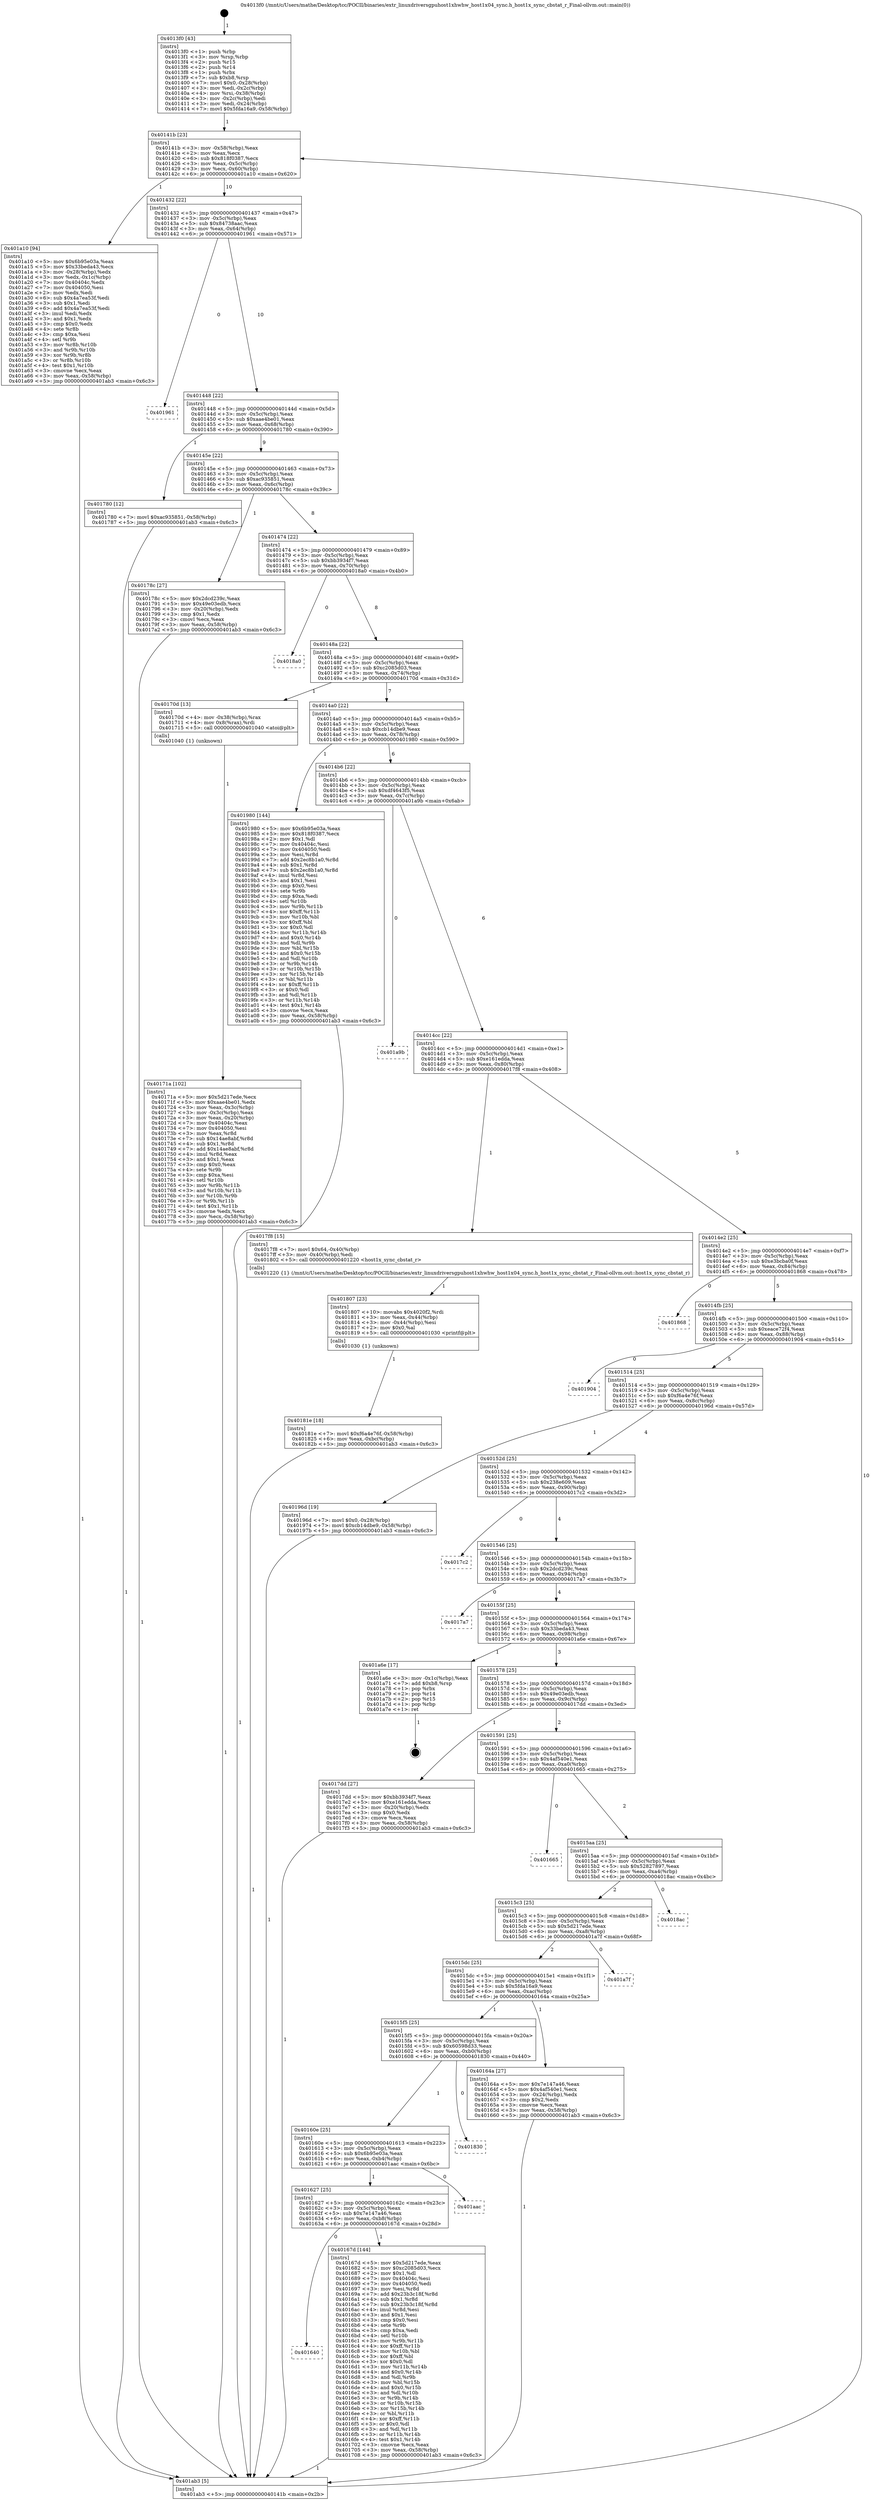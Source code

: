digraph "0x4013f0" {
  label = "0x4013f0 (/mnt/c/Users/mathe/Desktop/tcc/POCII/binaries/extr_linuxdriversgpuhost1xhwhw_host1x04_sync.h_host1x_sync_cbstat_r_Final-ollvm.out::main(0))"
  labelloc = "t"
  node[shape=record]

  Entry [label="",width=0.3,height=0.3,shape=circle,fillcolor=black,style=filled]
  "0x40141b" [label="{
     0x40141b [23]\l
     | [instrs]\l
     &nbsp;&nbsp;0x40141b \<+3\>: mov -0x58(%rbp),%eax\l
     &nbsp;&nbsp;0x40141e \<+2\>: mov %eax,%ecx\l
     &nbsp;&nbsp;0x401420 \<+6\>: sub $0x818f0387,%ecx\l
     &nbsp;&nbsp;0x401426 \<+3\>: mov %eax,-0x5c(%rbp)\l
     &nbsp;&nbsp;0x401429 \<+3\>: mov %ecx,-0x60(%rbp)\l
     &nbsp;&nbsp;0x40142c \<+6\>: je 0000000000401a10 \<main+0x620\>\l
  }"]
  "0x401a10" [label="{
     0x401a10 [94]\l
     | [instrs]\l
     &nbsp;&nbsp;0x401a10 \<+5\>: mov $0x6b95e03a,%eax\l
     &nbsp;&nbsp;0x401a15 \<+5\>: mov $0x33beda43,%ecx\l
     &nbsp;&nbsp;0x401a1a \<+3\>: mov -0x28(%rbp),%edx\l
     &nbsp;&nbsp;0x401a1d \<+3\>: mov %edx,-0x1c(%rbp)\l
     &nbsp;&nbsp;0x401a20 \<+7\>: mov 0x40404c,%edx\l
     &nbsp;&nbsp;0x401a27 \<+7\>: mov 0x404050,%esi\l
     &nbsp;&nbsp;0x401a2e \<+2\>: mov %edx,%edi\l
     &nbsp;&nbsp;0x401a30 \<+6\>: sub $0x4a7ea53f,%edi\l
     &nbsp;&nbsp;0x401a36 \<+3\>: sub $0x1,%edi\l
     &nbsp;&nbsp;0x401a39 \<+6\>: add $0x4a7ea53f,%edi\l
     &nbsp;&nbsp;0x401a3f \<+3\>: imul %edi,%edx\l
     &nbsp;&nbsp;0x401a42 \<+3\>: and $0x1,%edx\l
     &nbsp;&nbsp;0x401a45 \<+3\>: cmp $0x0,%edx\l
     &nbsp;&nbsp;0x401a48 \<+4\>: sete %r8b\l
     &nbsp;&nbsp;0x401a4c \<+3\>: cmp $0xa,%esi\l
     &nbsp;&nbsp;0x401a4f \<+4\>: setl %r9b\l
     &nbsp;&nbsp;0x401a53 \<+3\>: mov %r8b,%r10b\l
     &nbsp;&nbsp;0x401a56 \<+3\>: and %r9b,%r10b\l
     &nbsp;&nbsp;0x401a59 \<+3\>: xor %r9b,%r8b\l
     &nbsp;&nbsp;0x401a5c \<+3\>: or %r8b,%r10b\l
     &nbsp;&nbsp;0x401a5f \<+4\>: test $0x1,%r10b\l
     &nbsp;&nbsp;0x401a63 \<+3\>: cmovne %ecx,%eax\l
     &nbsp;&nbsp;0x401a66 \<+3\>: mov %eax,-0x58(%rbp)\l
     &nbsp;&nbsp;0x401a69 \<+5\>: jmp 0000000000401ab3 \<main+0x6c3\>\l
  }"]
  "0x401432" [label="{
     0x401432 [22]\l
     | [instrs]\l
     &nbsp;&nbsp;0x401432 \<+5\>: jmp 0000000000401437 \<main+0x47\>\l
     &nbsp;&nbsp;0x401437 \<+3\>: mov -0x5c(%rbp),%eax\l
     &nbsp;&nbsp;0x40143a \<+5\>: sub $0x84738aac,%eax\l
     &nbsp;&nbsp;0x40143f \<+3\>: mov %eax,-0x64(%rbp)\l
     &nbsp;&nbsp;0x401442 \<+6\>: je 0000000000401961 \<main+0x571\>\l
  }"]
  Exit [label="",width=0.3,height=0.3,shape=circle,fillcolor=black,style=filled,peripheries=2]
  "0x401961" [label="{
     0x401961\l
  }", style=dashed]
  "0x401448" [label="{
     0x401448 [22]\l
     | [instrs]\l
     &nbsp;&nbsp;0x401448 \<+5\>: jmp 000000000040144d \<main+0x5d\>\l
     &nbsp;&nbsp;0x40144d \<+3\>: mov -0x5c(%rbp),%eax\l
     &nbsp;&nbsp;0x401450 \<+5\>: sub $0xaae4be01,%eax\l
     &nbsp;&nbsp;0x401455 \<+3\>: mov %eax,-0x68(%rbp)\l
     &nbsp;&nbsp;0x401458 \<+6\>: je 0000000000401780 \<main+0x390\>\l
  }"]
  "0x40181e" [label="{
     0x40181e [18]\l
     | [instrs]\l
     &nbsp;&nbsp;0x40181e \<+7\>: movl $0xf6a4e76f,-0x58(%rbp)\l
     &nbsp;&nbsp;0x401825 \<+6\>: mov %eax,-0xbc(%rbp)\l
     &nbsp;&nbsp;0x40182b \<+5\>: jmp 0000000000401ab3 \<main+0x6c3\>\l
  }"]
  "0x401780" [label="{
     0x401780 [12]\l
     | [instrs]\l
     &nbsp;&nbsp;0x401780 \<+7\>: movl $0xac935851,-0x58(%rbp)\l
     &nbsp;&nbsp;0x401787 \<+5\>: jmp 0000000000401ab3 \<main+0x6c3\>\l
  }"]
  "0x40145e" [label="{
     0x40145e [22]\l
     | [instrs]\l
     &nbsp;&nbsp;0x40145e \<+5\>: jmp 0000000000401463 \<main+0x73\>\l
     &nbsp;&nbsp;0x401463 \<+3\>: mov -0x5c(%rbp),%eax\l
     &nbsp;&nbsp;0x401466 \<+5\>: sub $0xac935851,%eax\l
     &nbsp;&nbsp;0x40146b \<+3\>: mov %eax,-0x6c(%rbp)\l
     &nbsp;&nbsp;0x40146e \<+6\>: je 000000000040178c \<main+0x39c\>\l
  }"]
  "0x401807" [label="{
     0x401807 [23]\l
     | [instrs]\l
     &nbsp;&nbsp;0x401807 \<+10\>: movabs $0x4020f2,%rdi\l
     &nbsp;&nbsp;0x401811 \<+3\>: mov %eax,-0x44(%rbp)\l
     &nbsp;&nbsp;0x401814 \<+3\>: mov -0x44(%rbp),%esi\l
     &nbsp;&nbsp;0x401817 \<+2\>: mov $0x0,%al\l
     &nbsp;&nbsp;0x401819 \<+5\>: call 0000000000401030 \<printf@plt\>\l
     | [calls]\l
     &nbsp;&nbsp;0x401030 \{1\} (unknown)\l
  }"]
  "0x40178c" [label="{
     0x40178c [27]\l
     | [instrs]\l
     &nbsp;&nbsp;0x40178c \<+5\>: mov $0x2dcd239c,%eax\l
     &nbsp;&nbsp;0x401791 \<+5\>: mov $0x49e03edb,%ecx\l
     &nbsp;&nbsp;0x401796 \<+3\>: mov -0x20(%rbp),%edx\l
     &nbsp;&nbsp;0x401799 \<+3\>: cmp $0x1,%edx\l
     &nbsp;&nbsp;0x40179c \<+3\>: cmovl %ecx,%eax\l
     &nbsp;&nbsp;0x40179f \<+3\>: mov %eax,-0x58(%rbp)\l
     &nbsp;&nbsp;0x4017a2 \<+5\>: jmp 0000000000401ab3 \<main+0x6c3\>\l
  }"]
  "0x401474" [label="{
     0x401474 [22]\l
     | [instrs]\l
     &nbsp;&nbsp;0x401474 \<+5\>: jmp 0000000000401479 \<main+0x89\>\l
     &nbsp;&nbsp;0x401479 \<+3\>: mov -0x5c(%rbp),%eax\l
     &nbsp;&nbsp;0x40147c \<+5\>: sub $0xbb3934f7,%eax\l
     &nbsp;&nbsp;0x401481 \<+3\>: mov %eax,-0x70(%rbp)\l
     &nbsp;&nbsp;0x401484 \<+6\>: je 00000000004018a0 \<main+0x4b0\>\l
  }"]
  "0x40171a" [label="{
     0x40171a [102]\l
     | [instrs]\l
     &nbsp;&nbsp;0x40171a \<+5\>: mov $0x5d217ede,%ecx\l
     &nbsp;&nbsp;0x40171f \<+5\>: mov $0xaae4be01,%edx\l
     &nbsp;&nbsp;0x401724 \<+3\>: mov %eax,-0x3c(%rbp)\l
     &nbsp;&nbsp;0x401727 \<+3\>: mov -0x3c(%rbp),%eax\l
     &nbsp;&nbsp;0x40172a \<+3\>: mov %eax,-0x20(%rbp)\l
     &nbsp;&nbsp;0x40172d \<+7\>: mov 0x40404c,%eax\l
     &nbsp;&nbsp;0x401734 \<+7\>: mov 0x404050,%esi\l
     &nbsp;&nbsp;0x40173b \<+3\>: mov %eax,%r8d\l
     &nbsp;&nbsp;0x40173e \<+7\>: sub $0x14ae8abf,%r8d\l
     &nbsp;&nbsp;0x401745 \<+4\>: sub $0x1,%r8d\l
     &nbsp;&nbsp;0x401749 \<+7\>: add $0x14ae8abf,%r8d\l
     &nbsp;&nbsp;0x401750 \<+4\>: imul %r8d,%eax\l
     &nbsp;&nbsp;0x401754 \<+3\>: and $0x1,%eax\l
     &nbsp;&nbsp;0x401757 \<+3\>: cmp $0x0,%eax\l
     &nbsp;&nbsp;0x40175a \<+4\>: sete %r9b\l
     &nbsp;&nbsp;0x40175e \<+3\>: cmp $0xa,%esi\l
     &nbsp;&nbsp;0x401761 \<+4\>: setl %r10b\l
     &nbsp;&nbsp;0x401765 \<+3\>: mov %r9b,%r11b\l
     &nbsp;&nbsp;0x401768 \<+3\>: and %r10b,%r11b\l
     &nbsp;&nbsp;0x40176b \<+3\>: xor %r10b,%r9b\l
     &nbsp;&nbsp;0x40176e \<+3\>: or %r9b,%r11b\l
     &nbsp;&nbsp;0x401771 \<+4\>: test $0x1,%r11b\l
     &nbsp;&nbsp;0x401775 \<+3\>: cmovne %edx,%ecx\l
     &nbsp;&nbsp;0x401778 \<+3\>: mov %ecx,-0x58(%rbp)\l
     &nbsp;&nbsp;0x40177b \<+5\>: jmp 0000000000401ab3 \<main+0x6c3\>\l
  }"]
  "0x4018a0" [label="{
     0x4018a0\l
  }", style=dashed]
  "0x40148a" [label="{
     0x40148a [22]\l
     | [instrs]\l
     &nbsp;&nbsp;0x40148a \<+5\>: jmp 000000000040148f \<main+0x9f\>\l
     &nbsp;&nbsp;0x40148f \<+3\>: mov -0x5c(%rbp),%eax\l
     &nbsp;&nbsp;0x401492 \<+5\>: sub $0xc2085d03,%eax\l
     &nbsp;&nbsp;0x401497 \<+3\>: mov %eax,-0x74(%rbp)\l
     &nbsp;&nbsp;0x40149a \<+6\>: je 000000000040170d \<main+0x31d\>\l
  }"]
  "0x401640" [label="{
     0x401640\l
  }", style=dashed]
  "0x40170d" [label="{
     0x40170d [13]\l
     | [instrs]\l
     &nbsp;&nbsp;0x40170d \<+4\>: mov -0x38(%rbp),%rax\l
     &nbsp;&nbsp;0x401711 \<+4\>: mov 0x8(%rax),%rdi\l
     &nbsp;&nbsp;0x401715 \<+5\>: call 0000000000401040 \<atoi@plt\>\l
     | [calls]\l
     &nbsp;&nbsp;0x401040 \{1\} (unknown)\l
  }"]
  "0x4014a0" [label="{
     0x4014a0 [22]\l
     | [instrs]\l
     &nbsp;&nbsp;0x4014a0 \<+5\>: jmp 00000000004014a5 \<main+0xb5\>\l
     &nbsp;&nbsp;0x4014a5 \<+3\>: mov -0x5c(%rbp),%eax\l
     &nbsp;&nbsp;0x4014a8 \<+5\>: sub $0xcb14dbe9,%eax\l
     &nbsp;&nbsp;0x4014ad \<+3\>: mov %eax,-0x78(%rbp)\l
     &nbsp;&nbsp;0x4014b0 \<+6\>: je 0000000000401980 \<main+0x590\>\l
  }"]
  "0x40167d" [label="{
     0x40167d [144]\l
     | [instrs]\l
     &nbsp;&nbsp;0x40167d \<+5\>: mov $0x5d217ede,%eax\l
     &nbsp;&nbsp;0x401682 \<+5\>: mov $0xc2085d03,%ecx\l
     &nbsp;&nbsp;0x401687 \<+2\>: mov $0x1,%dl\l
     &nbsp;&nbsp;0x401689 \<+7\>: mov 0x40404c,%esi\l
     &nbsp;&nbsp;0x401690 \<+7\>: mov 0x404050,%edi\l
     &nbsp;&nbsp;0x401697 \<+3\>: mov %esi,%r8d\l
     &nbsp;&nbsp;0x40169a \<+7\>: add $0x23b3c18f,%r8d\l
     &nbsp;&nbsp;0x4016a1 \<+4\>: sub $0x1,%r8d\l
     &nbsp;&nbsp;0x4016a5 \<+7\>: sub $0x23b3c18f,%r8d\l
     &nbsp;&nbsp;0x4016ac \<+4\>: imul %r8d,%esi\l
     &nbsp;&nbsp;0x4016b0 \<+3\>: and $0x1,%esi\l
     &nbsp;&nbsp;0x4016b3 \<+3\>: cmp $0x0,%esi\l
     &nbsp;&nbsp;0x4016b6 \<+4\>: sete %r9b\l
     &nbsp;&nbsp;0x4016ba \<+3\>: cmp $0xa,%edi\l
     &nbsp;&nbsp;0x4016bd \<+4\>: setl %r10b\l
     &nbsp;&nbsp;0x4016c1 \<+3\>: mov %r9b,%r11b\l
     &nbsp;&nbsp;0x4016c4 \<+4\>: xor $0xff,%r11b\l
     &nbsp;&nbsp;0x4016c8 \<+3\>: mov %r10b,%bl\l
     &nbsp;&nbsp;0x4016cb \<+3\>: xor $0xff,%bl\l
     &nbsp;&nbsp;0x4016ce \<+3\>: xor $0x0,%dl\l
     &nbsp;&nbsp;0x4016d1 \<+3\>: mov %r11b,%r14b\l
     &nbsp;&nbsp;0x4016d4 \<+4\>: and $0x0,%r14b\l
     &nbsp;&nbsp;0x4016d8 \<+3\>: and %dl,%r9b\l
     &nbsp;&nbsp;0x4016db \<+3\>: mov %bl,%r15b\l
     &nbsp;&nbsp;0x4016de \<+4\>: and $0x0,%r15b\l
     &nbsp;&nbsp;0x4016e2 \<+3\>: and %dl,%r10b\l
     &nbsp;&nbsp;0x4016e5 \<+3\>: or %r9b,%r14b\l
     &nbsp;&nbsp;0x4016e8 \<+3\>: or %r10b,%r15b\l
     &nbsp;&nbsp;0x4016eb \<+3\>: xor %r15b,%r14b\l
     &nbsp;&nbsp;0x4016ee \<+3\>: or %bl,%r11b\l
     &nbsp;&nbsp;0x4016f1 \<+4\>: xor $0xff,%r11b\l
     &nbsp;&nbsp;0x4016f5 \<+3\>: or $0x0,%dl\l
     &nbsp;&nbsp;0x4016f8 \<+3\>: and %dl,%r11b\l
     &nbsp;&nbsp;0x4016fb \<+3\>: or %r11b,%r14b\l
     &nbsp;&nbsp;0x4016fe \<+4\>: test $0x1,%r14b\l
     &nbsp;&nbsp;0x401702 \<+3\>: cmovne %ecx,%eax\l
     &nbsp;&nbsp;0x401705 \<+3\>: mov %eax,-0x58(%rbp)\l
     &nbsp;&nbsp;0x401708 \<+5\>: jmp 0000000000401ab3 \<main+0x6c3\>\l
  }"]
  "0x401980" [label="{
     0x401980 [144]\l
     | [instrs]\l
     &nbsp;&nbsp;0x401980 \<+5\>: mov $0x6b95e03a,%eax\l
     &nbsp;&nbsp;0x401985 \<+5\>: mov $0x818f0387,%ecx\l
     &nbsp;&nbsp;0x40198a \<+2\>: mov $0x1,%dl\l
     &nbsp;&nbsp;0x40198c \<+7\>: mov 0x40404c,%esi\l
     &nbsp;&nbsp;0x401993 \<+7\>: mov 0x404050,%edi\l
     &nbsp;&nbsp;0x40199a \<+3\>: mov %esi,%r8d\l
     &nbsp;&nbsp;0x40199d \<+7\>: add $0x2ec8b1a0,%r8d\l
     &nbsp;&nbsp;0x4019a4 \<+4\>: sub $0x1,%r8d\l
     &nbsp;&nbsp;0x4019a8 \<+7\>: sub $0x2ec8b1a0,%r8d\l
     &nbsp;&nbsp;0x4019af \<+4\>: imul %r8d,%esi\l
     &nbsp;&nbsp;0x4019b3 \<+3\>: and $0x1,%esi\l
     &nbsp;&nbsp;0x4019b6 \<+3\>: cmp $0x0,%esi\l
     &nbsp;&nbsp;0x4019b9 \<+4\>: sete %r9b\l
     &nbsp;&nbsp;0x4019bd \<+3\>: cmp $0xa,%edi\l
     &nbsp;&nbsp;0x4019c0 \<+4\>: setl %r10b\l
     &nbsp;&nbsp;0x4019c4 \<+3\>: mov %r9b,%r11b\l
     &nbsp;&nbsp;0x4019c7 \<+4\>: xor $0xff,%r11b\l
     &nbsp;&nbsp;0x4019cb \<+3\>: mov %r10b,%bl\l
     &nbsp;&nbsp;0x4019ce \<+3\>: xor $0xff,%bl\l
     &nbsp;&nbsp;0x4019d1 \<+3\>: xor $0x0,%dl\l
     &nbsp;&nbsp;0x4019d4 \<+3\>: mov %r11b,%r14b\l
     &nbsp;&nbsp;0x4019d7 \<+4\>: and $0x0,%r14b\l
     &nbsp;&nbsp;0x4019db \<+3\>: and %dl,%r9b\l
     &nbsp;&nbsp;0x4019de \<+3\>: mov %bl,%r15b\l
     &nbsp;&nbsp;0x4019e1 \<+4\>: and $0x0,%r15b\l
     &nbsp;&nbsp;0x4019e5 \<+3\>: and %dl,%r10b\l
     &nbsp;&nbsp;0x4019e8 \<+3\>: or %r9b,%r14b\l
     &nbsp;&nbsp;0x4019eb \<+3\>: or %r10b,%r15b\l
     &nbsp;&nbsp;0x4019ee \<+3\>: xor %r15b,%r14b\l
     &nbsp;&nbsp;0x4019f1 \<+3\>: or %bl,%r11b\l
     &nbsp;&nbsp;0x4019f4 \<+4\>: xor $0xff,%r11b\l
     &nbsp;&nbsp;0x4019f8 \<+3\>: or $0x0,%dl\l
     &nbsp;&nbsp;0x4019fb \<+3\>: and %dl,%r11b\l
     &nbsp;&nbsp;0x4019fe \<+3\>: or %r11b,%r14b\l
     &nbsp;&nbsp;0x401a01 \<+4\>: test $0x1,%r14b\l
     &nbsp;&nbsp;0x401a05 \<+3\>: cmovne %ecx,%eax\l
     &nbsp;&nbsp;0x401a08 \<+3\>: mov %eax,-0x58(%rbp)\l
     &nbsp;&nbsp;0x401a0b \<+5\>: jmp 0000000000401ab3 \<main+0x6c3\>\l
  }"]
  "0x4014b6" [label="{
     0x4014b6 [22]\l
     | [instrs]\l
     &nbsp;&nbsp;0x4014b6 \<+5\>: jmp 00000000004014bb \<main+0xcb\>\l
     &nbsp;&nbsp;0x4014bb \<+3\>: mov -0x5c(%rbp),%eax\l
     &nbsp;&nbsp;0x4014be \<+5\>: sub $0xdf4643f5,%eax\l
     &nbsp;&nbsp;0x4014c3 \<+3\>: mov %eax,-0x7c(%rbp)\l
     &nbsp;&nbsp;0x4014c6 \<+6\>: je 0000000000401a9b \<main+0x6ab\>\l
  }"]
  "0x401627" [label="{
     0x401627 [25]\l
     | [instrs]\l
     &nbsp;&nbsp;0x401627 \<+5\>: jmp 000000000040162c \<main+0x23c\>\l
     &nbsp;&nbsp;0x40162c \<+3\>: mov -0x5c(%rbp),%eax\l
     &nbsp;&nbsp;0x40162f \<+5\>: sub $0x7e147a46,%eax\l
     &nbsp;&nbsp;0x401634 \<+6\>: mov %eax,-0xb8(%rbp)\l
     &nbsp;&nbsp;0x40163a \<+6\>: je 000000000040167d \<main+0x28d\>\l
  }"]
  "0x401a9b" [label="{
     0x401a9b\l
  }", style=dashed]
  "0x4014cc" [label="{
     0x4014cc [22]\l
     | [instrs]\l
     &nbsp;&nbsp;0x4014cc \<+5\>: jmp 00000000004014d1 \<main+0xe1\>\l
     &nbsp;&nbsp;0x4014d1 \<+3\>: mov -0x5c(%rbp),%eax\l
     &nbsp;&nbsp;0x4014d4 \<+5\>: sub $0xe161edda,%eax\l
     &nbsp;&nbsp;0x4014d9 \<+3\>: mov %eax,-0x80(%rbp)\l
     &nbsp;&nbsp;0x4014dc \<+6\>: je 00000000004017f8 \<main+0x408\>\l
  }"]
  "0x401aac" [label="{
     0x401aac\l
  }", style=dashed]
  "0x4017f8" [label="{
     0x4017f8 [15]\l
     | [instrs]\l
     &nbsp;&nbsp;0x4017f8 \<+7\>: movl $0x64,-0x40(%rbp)\l
     &nbsp;&nbsp;0x4017ff \<+3\>: mov -0x40(%rbp),%edi\l
     &nbsp;&nbsp;0x401802 \<+5\>: call 0000000000401220 \<host1x_sync_cbstat_r\>\l
     | [calls]\l
     &nbsp;&nbsp;0x401220 \{1\} (/mnt/c/Users/mathe/Desktop/tcc/POCII/binaries/extr_linuxdriversgpuhost1xhwhw_host1x04_sync.h_host1x_sync_cbstat_r_Final-ollvm.out::host1x_sync_cbstat_r)\l
  }"]
  "0x4014e2" [label="{
     0x4014e2 [25]\l
     | [instrs]\l
     &nbsp;&nbsp;0x4014e2 \<+5\>: jmp 00000000004014e7 \<main+0xf7\>\l
     &nbsp;&nbsp;0x4014e7 \<+3\>: mov -0x5c(%rbp),%eax\l
     &nbsp;&nbsp;0x4014ea \<+5\>: sub $0xe3bcba0f,%eax\l
     &nbsp;&nbsp;0x4014ef \<+6\>: mov %eax,-0x84(%rbp)\l
     &nbsp;&nbsp;0x4014f5 \<+6\>: je 0000000000401868 \<main+0x478\>\l
  }"]
  "0x40160e" [label="{
     0x40160e [25]\l
     | [instrs]\l
     &nbsp;&nbsp;0x40160e \<+5\>: jmp 0000000000401613 \<main+0x223\>\l
     &nbsp;&nbsp;0x401613 \<+3\>: mov -0x5c(%rbp),%eax\l
     &nbsp;&nbsp;0x401616 \<+5\>: sub $0x6b95e03a,%eax\l
     &nbsp;&nbsp;0x40161b \<+6\>: mov %eax,-0xb4(%rbp)\l
     &nbsp;&nbsp;0x401621 \<+6\>: je 0000000000401aac \<main+0x6bc\>\l
  }"]
  "0x401868" [label="{
     0x401868\l
  }", style=dashed]
  "0x4014fb" [label="{
     0x4014fb [25]\l
     | [instrs]\l
     &nbsp;&nbsp;0x4014fb \<+5\>: jmp 0000000000401500 \<main+0x110\>\l
     &nbsp;&nbsp;0x401500 \<+3\>: mov -0x5c(%rbp),%eax\l
     &nbsp;&nbsp;0x401503 \<+5\>: sub $0xeace72f4,%eax\l
     &nbsp;&nbsp;0x401508 \<+6\>: mov %eax,-0x88(%rbp)\l
     &nbsp;&nbsp;0x40150e \<+6\>: je 0000000000401904 \<main+0x514\>\l
  }"]
  "0x401830" [label="{
     0x401830\l
  }", style=dashed]
  "0x401904" [label="{
     0x401904\l
  }", style=dashed]
  "0x401514" [label="{
     0x401514 [25]\l
     | [instrs]\l
     &nbsp;&nbsp;0x401514 \<+5\>: jmp 0000000000401519 \<main+0x129\>\l
     &nbsp;&nbsp;0x401519 \<+3\>: mov -0x5c(%rbp),%eax\l
     &nbsp;&nbsp;0x40151c \<+5\>: sub $0xf6a4e76f,%eax\l
     &nbsp;&nbsp;0x401521 \<+6\>: mov %eax,-0x8c(%rbp)\l
     &nbsp;&nbsp;0x401527 \<+6\>: je 000000000040196d \<main+0x57d\>\l
  }"]
  "0x4013f0" [label="{
     0x4013f0 [43]\l
     | [instrs]\l
     &nbsp;&nbsp;0x4013f0 \<+1\>: push %rbp\l
     &nbsp;&nbsp;0x4013f1 \<+3\>: mov %rsp,%rbp\l
     &nbsp;&nbsp;0x4013f4 \<+2\>: push %r15\l
     &nbsp;&nbsp;0x4013f6 \<+2\>: push %r14\l
     &nbsp;&nbsp;0x4013f8 \<+1\>: push %rbx\l
     &nbsp;&nbsp;0x4013f9 \<+7\>: sub $0xb8,%rsp\l
     &nbsp;&nbsp;0x401400 \<+7\>: movl $0x0,-0x28(%rbp)\l
     &nbsp;&nbsp;0x401407 \<+3\>: mov %edi,-0x2c(%rbp)\l
     &nbsp;&nbsp;0x40140a \<+4\>: mov %rsi,-0x38(%rbp)\l
     &nbsp;&nbsp;0x40140e \<+3\>: mov -0x2c(%rbp),%edi\l
     &nbsp;&nbsp;0x401411 \<+3\>: mov %edi,-0x24(%rbp)\l
     &nbsp;&nbsp;0x401414 \<+7\>: movl $0x5fda16a9,-0x58(%rbp)\l
  }"]
  "0x40196d" [label="{
     0x40196d [19]\l
     | [instrs]\l
     &nbsp;&nbsp;0x40196d \<+7\>: movl $0x0,-0x28(%rbp)\l
     &nbsp;&nbsp;0x401974 \<+7\>: movl $0xcb14dbe9,-0x58(%rbp)\l
     &nbsp;&nbsp;0x40197b \<+5\>: jmp 0000000000401ab3 \<main+0x6c3\>\l
  }"]
  "0x40152d" [label="{
     0x40152d [25]\l
     | [instrs]\l
     &nbsp;&nbsp;0x40152d \<+5\>: jmp 0000000000401532 \<main+0x142\>\l
     &nbsp;&nbsp;0x401532 \<+3\>: mov -0x5c(%rbp),%eax\l
     &nbsp;&nbsp;0x401535 \<+5\>: sub $0x238e609,%eax\l
     &nbsp;&nbsp;0x40153a \<+6\>: mov %eax,-0x90(%rbp)\l
     &nbsp;&nbsp;0x401540 \<+6\>: je 00000000004017c2 \<main+0x3d2\>\l
  }"]
  "0x401ab3" [label="{
     0x401ab3 [5]\l
     | [instrs]\l
     &nbsp;&nbsp;0x401ab3 \<+5\>: jmp 000000000040141b \<main+0x2b\>\l
  }"]
  "0x4017c2" [label="{
     0x4017c2\l
  }", style=dashed]
  "0x401546" [label="{
     0x401546 [25]\l
     | [instrs]\l
     &nbsp;&nbsp;0x401546 \<+5\>: jmp 000000000040154b \<main+0x15b\>\l
     &nbsp;&nbsp;0x40154b \<+3\>: mov -0x5c(%rbp),%eax\l
     &nbsp;&nbsp;0x40154e \<+5\>: sub $0x2dcd239c,%eax\l
     &nbsp;&nbsp;0x401553 \<+6\>: mov %eax,-0x94(%rbp)\l
     &nbsp;&nbsp;0x401559 \<+6\>: je 00000000004017a7 \<main+0x3b7\>\l
  }"]
  "0x4015f5" [label="{
     0x4015f5 [25]\l
     | [instrs]\l
     &nbsp;&nbsp;0x4015f5 \<+5\>: jmp 00000000004015fa \<main+0x20a\>\l
     &nbsp;&nbsp;0x4015fa \<+3\>: mov -0x5c(%rbp),%eax\l
     &nbsp;&nbsp;0x4015fd \<+5\>: sub $0x60598d33,%eax\l
     &nbsp;&nbsp;0x401602 \<+6\>: mov %eax,-0xb0(%rbp)\l
     &nbsp;&nbsp;0x401608 \<+6\>: je 0000000000401830 \<main+0x440\>\l
  }"]
  "0x4017a7" [label="{
     0x4017a7\l
  }", style=dashed]
  "0x40155f" [label="{
     0x40155f [25]\l
     | [instrs]\l
     &nbsp;&nbsp;0x40155f \<+5\>: jmp 0000000000401564 \<main+0x174\>\l
     &nbsp;&nbsp;0x401564 \<+3\>: mov -0x5c(%rbp),%eax\l
     &nbsp;&nbsp;0x401567 \<+5\>: sub $0x33beda43,%eax\l
     &nbsp;&nbsp;0x40156c \<+6\>: mov %eax,-0x98(%rbp)\l
     &nbsp;&nbsp;0x401572 \<+6\>: je 0000000000401a6e \<main+0x67e\>\l
  }"]
  "0x40164a" [label="{
     0x40164a [27]\l
     | [instrs]\l
     &nbsp;&nbsp;0x40164a \<+5\>: mov $0x7e147a46,%eax\l
     &nbsp;&nbsp;0x40164f \<+5\>: mov $0x4af540e1,%ecx\l
     &nbsp;&nbsp;0x401654 \<+3\>: mov -0x24(%rbp),%edx\l
     &nbsp;&nbsp;0x401657 \<+3\>: cmp $0x2,%edx\l
     &nbsp;&nbsp;0x40165a \<+3\>: cmovne %ecx,%eax\l
     &nbsp;&nbsp;0x40165d \<+3\>: mov %eax,-0x58(%rbp)\l
     &nbsp;&nbsp;0x401660 \<+5\>: jmp 0000000000401ab3 \<main+0x6c3\>\l
  }"]
  "0x401a6e" [label="{
     0x401a6e [17]\l
     | [instrs]\l
     &nbsp;&nbsp;0x401a6e \<+3\>: mov -0x1c(%rbp),%eax\l
     &nbsp;&nbsp;0x401a71 \<+7\>: add $0xb8,%rsp\l
     &nbsp;&nbsp;0x401a78 \<+1\>: pop %rbx\l
     &nbsp;&nbsp;0x401a79 \<+2\>: pop %r14\l
     &nbsp;&nbsp;0x401a7b \<+2\>: pop %r15\l
     &nbsp;&nbsp;0x401a7d \<+1\>: pop %rbp\l
     &nbsp;&nbsp;0x401a7e \<+1\>: ret\l
  }"]
  "0x401578" [label="{
     0x401578 [25]\l
     | [instrs]\l
     &nbsp;&nbsp;0x401578 \<+5\>: jmp 000000000040157d \<main+0x18d\>\l
     &nbsp;&nbsp;0x40157d \<+3\>: mov -0x5c(%rbp),%eax\l
     &nbsp;&nbsp;0x401580 \<+5\>: sub $0x49e03edb,%eax\l
     &nbsp;&nbsp;0x401585 \<+6\>: mov %eax,-0x9c(%rbp)\l
     &nbsp;&nbsp;0x40158b \<+6\>: je 00000000004017dd \<main+0x3ed\>\l
  }"]
  "0x4015dc" [label="{
     0x4015dc [25]\l
     | [instrs]\l
     &nbsp;&nbsp;0x4015dc \<+5\>: jmp 00000000004015e1 \<main+0x1f1\>\l
     &nbsp;&nbsp;0x4015e1 \<+3\>: mov -0x5c(%rbp),%eax\l
     &nbsp;&nbsp;0x4015e4 \<+5\>: sub $0x5fda16a9,%eax\l
     &nbsp;&nbsp;0x4015e9 \<+6\>: mov %eax,-0xac(%rbp)\l
     &nbsp;&nbsp;0x4015ef \<+6\>: je 000000000040164a \<main+0x25a\>\l
  }"]
  "0x4017dd" [label="{
     0x4017dd [27]\l
     | [instrs]\l
     &nbsp;&nbsp;0x4017dd \<+5\>: mov $0xbb3934f7,%eax\l
     &nbsp;&nbsp;0x4017e2 \<+5\>: mov $0xe161edda,%ecx\l
     &nbsp;&nbsp;0x4017e7 \<+3\>: mov -0x20(%rbp),%edx\l
     &nbsp;&nbsp;0x4017ea \<+3\>: cmp $0x0,%edx\l
     &nbsp;&nbsp;0x4017ed \<+3\>: cmove %ecx,%eax\l
     &nbsp;&nbsp;0x4017f0 \<+3\>: mov %eax,-0x58(%rbp)\l
     &nbsp;&nbsp;0x4017f3 \<+5\>: jmp 0000000000401ab3 \<main+0x6c3\>\l
  }"]
  "0x401591" [label="{
     0x401591 [25]\l
     | [instrs]\l
     &nbsp;&nbsp;0x401591 \<+5\>: jmp 0000000000401596 \<main+0x1a6\>\l
     &nbsp;&nbsp;0x401596 \<+3\>: mov -0x5c(%rbp),%eax\l
     &nbsp;&nbsp;0x401599 \<+5\>: sub $0x4af540e1,%eax\l
     &nbsp;&nbsp;0x40159e \<+6\>: mov %eax,-0xa0(%rbp)\l
     &nbsp;&nbsp;0x4015a4 \<+6\>: je 0000000000401665 \<main+0x275\>\l
  }"]
  "0x401a7f" [label="{
     0x401a7f\l
  }", style=dashed]
  "0x401665" [label="{
     0x401665\l
  }", style=dashed]
  "0x4015aa" [label="{
     0x4015aa [25]\l
     | [instrs]\l
     &nbsp;&nbsp;0x4015aa \<+5\>: jmp 00000000004015af \<main+0x1bf\>\l
     &nbsp;&nbsp;0x4015af \<+3\>: mov -0x5c(%rbp),%eax\l
     &nbsp;&nbsp;0x4015b2 \<+5\>: sub $0x52827897,%eax\l
     &nbsp;&nbsp;0x4015b7 \<+6\>: mov %eax,-0xa4(%rbp)\l
     &nbsp;&nbsp;0x4015bd \<+6\>: je 00000000004018ac \<main+0x4bc\>\l
  }"]
  "0x4015c3" [label="{
     0x4015c3 [25]\l
     | [instrs]\l
     &nbsp;&nbsp;0x4015c3 \<+5\>: jmp 00000000004015c8 \<main+0x1d8\>\l
     &nbsp;&nbsp;0x4015c8 \<+3\>: mov -0x5c(%rbp),%eax\l
     &nbsp;&nbsp;0x4015cb \<+5\>: sub $0x5d217ede,%eax\l
     &nbsp;&nbsp;0x4015d0 \<+6\>: mov %eax,-0xa8(%rbp)\l
     &nbsp;&nbsp;0x4015d6 \<+6\>: je 0000000000401a7f \<main+0x68f\>\l
  }"]
  "0x4018ac" [label="{
     0x4018ac\l
  }", style=dashed]
  Entry -> "0x4013f0" [label=" 1"]
  "0x40141b" -> "0x401a10" [label=" 1"]
  "0x40141b" -> "0x401432" [label=" 10"]
  "0x401a6e" -> Exit [label=" 1"]
  "0x401432" -> "0x401961" [label=" 0"]
  "0x401432" -> "0x401448" [label=" 10"]
  "0x401a10" -> "0x401ab3" [label=" 1"]
  "0x401448" -> "0x401780" [label=" 1"]
  "0x401448" -> "0x40145e" [label=" 9"]
  "0x401980" -> "0x401ab3" [label=" 1"]
  "0x40145e" -> "0x40178c" [label=" 1"]
  "0x40145e" -> "0x401474" [label=" 8"]
  "0x40196d" -> "0x401ab3" [label=" 1"]
  "0x401474" -> "0x4018a0" [label=" 0"]
  "0x401474" -> "0x40148a" [label=" 8"]
  "0x40181e" -> "0x401ab3" [label=" 1"]
  "0x40148a" -> "0x40170d" [label=" 1"]
  "0x40148a" -> "0x4014a0" [label=" 7"]
  "0x401807" -> "0x40181e" [label=" 1"]
  "0x4014a0" -> "0x401980" [label=" 1"]
  "0x4014a0" -> "0x4014b6" [label=" 6"]
  "0x4017f8" -> "0x401807" [label=" 1"]
  "0x4014b6" -> "0x401a9b" [label=" 0"]
  "0x4014b6" -> "0x4014cc" [label=" 6"]
  "0x40178c" -> "0x401ab3" [label=" 1"]
  "0x4014cc" -> "0x4017f8" [label=" 1"]
  "0x4014cc" -> "0x4014e2" [label=" 5"]
  "0x401780" -> "0x401ab3" [label=" 1"]
  "0x4014e2" -> "0x401868" [label=" 0"]
  "0x4014e2" -> "0x4014fb" [label=" 5"]
  "0x40170d" -> "0x40171a" [label=" 1"]
  "0x4014fb" -> "0x401904" [label=" 0"]
  "0x4014fb" -> "0x401514" [label=" 5"]
  "0x40167d" -> "0x401ab3" [label=" 1"]
  "0x401514" -> "0x40196d" [label=" 1"]
  "0x401514" -> "0x40152d" [label=" 4"]
  "0x401627" -> "0x40167d" [label=" 1"]
  "0x40152d" -> "0x4017c2" [label=" 0"]
  "0x40152d" -> "0x401546" [label=" 4"]
  "0x4017dd" -> "0x401ab3" [label=" 1"]
  "0x401546" -> "0x4017a7" [label=" 0"]
  "0x401546" -> "0x40155f" [label=" 4"]
  "0x40160e" -> "0x401627" [label=" 1"]
  "0x40155f" -> "0x401a6e" [label=" 1"]
  "0x40155f" -> "0x401578" [label=" 3"]
  "0x40160e" -> "0x401aac" [label=" 0"]
  "0x401578" -> "0x4017dd" [label=" 1"]
  "0x401578" -> "0x401591" [label=" 2"]
  "0x4015f5" -> "0x40160e" [label=" 1"]
  "0x401591" -> "0x401665" [label=" 0"]
  "0x401591" -> "0x4015aa" [label=" 2"]
  "0x4015f5" -> "0x401830" [label=" 0"]
  "0x4015aa" -> "0x4018ac" [label=" 0"]
  "0x4015aa" -> "0x4015c3" [label=" 2"]
  "0x401627" -> "0x401640" [label=" 0"]
  "0x4015c3" -> "0x401a7f" [label=" 0"]
  "0x4015c3" -> "0x4015dc" [label=" 2"]
  "0x40171a" -> "0x401ab3" [label=" 1"]
  "0x4015dc" -> "0x40164a" [label=" 1"]
  "0x4015dc" -> "0x4015f5" [label=" 1"]
  "0x40164a" -> "0x401ab3" [label=" 1"]
  "0x4013f0" -> "0x40141b" [label=" 1"]
  "0x401ab3" -> "0x40141b" [label=" 10"]
}
